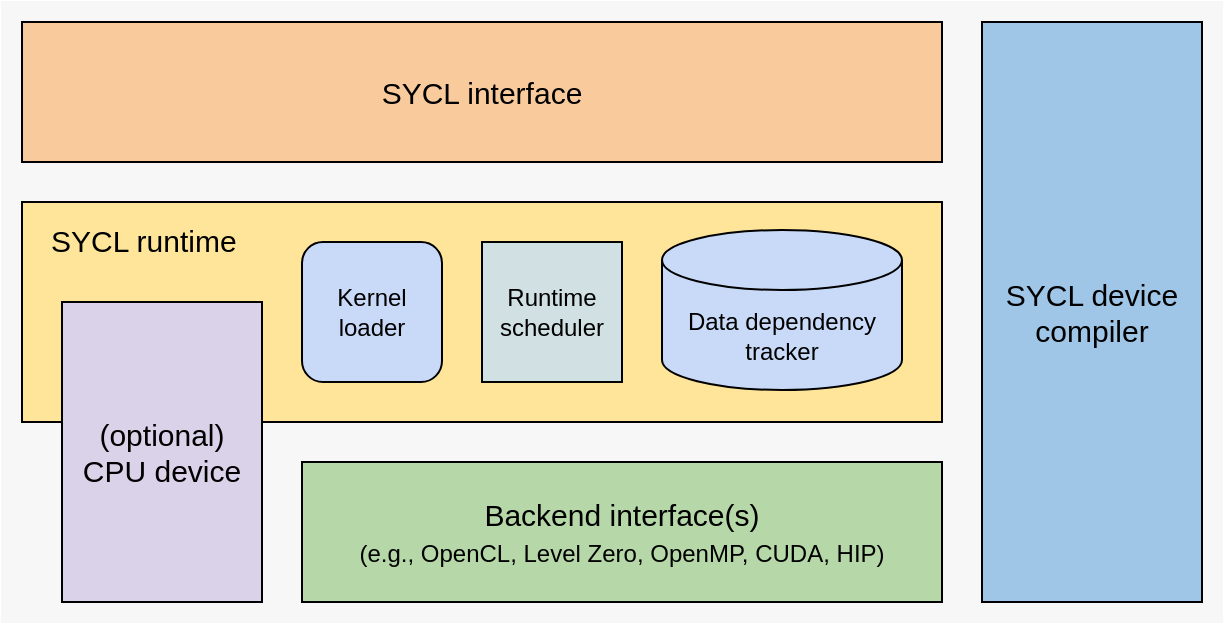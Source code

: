 <mxfile version="21.3.7" type="device">
  <diagram name="Page-1" id="Tn-3iI9aUscg6fJpSIf9">
    <mxGraphModel dx="1434" dy="802" grid="1" gridSize="10" guides="1" tooltips="1" connect="1" arrows="1" fold="1" page="1" pageScale="1" pageWidth="827" pageHeight="1169" math="0" shadow="0">
      <root>
        <mxCell id="0" />
        <mxCell id="1" parent="0" />
        <mxCell id="UdFE2nHjyvkxrEpaFEkz-1" value="" style="rounded=0;whiteSpace=wrap;html=1;fillColor=#f7f7f7;strokeColor=#f7f7f7;" parent="1" vertex="1">
          <mxGeometry x="120" y="130" width="610" height="310" as="geometry" />
        </mxCell>
        <mxCell id="UdFE2nHjyvkxrEpaFEkz-2" value="SYCL device&lt;br style=&quot;font-size: 15px;&quot;&gt;compiler" style="rounded=0;whiteSpace=wrap;html=1;fontSize=15;fillColor=#9FC5E7;" parent="1" vertex="1">
          <mxGeometry x="610" y="140" width="110" height="290" as="geometry" />
        </mxCell>
        <mxCell id="UdFE2nHjyvkxrEpaFEkz-3" value="SYCL interface" style="rounded=0;whiteSpace=wrap;html=1;fontSize=15;fillColor=#f9cb9c;" parent="1" vertex="1">
          <mxGeometry x="130" y="140" width="460" height="70" as="geometry" />
        </mxCell>
        <mxCell id="UdFE2nHjyvkxrEpaFEkz-4" value="&lt;font style=&quot;font-size: 15px;&quot;&gt;&amp;nbsp; &amp;nbsp;SYCL runtime&lt;br&gt;&lt;br&gt;&lt;br&gt;&lt;br&gt;&lt;br&gt;&lt;/font&gt;" style="rounded=0;whiteSpace=wrap;html=1;align=left;fillColor=#FFE599;" parent="1" vertex="1">
          <mxGeometry x="130" y="230" width="460" height="110" as="geometry" />
        </mxCell>
        <mxCell id="UdFE2nHjyvkxrEpaFEkz-6" value="Backend interface(s)&lt;br style=&quot;font-size: 15px;&quot;&gt;&lt;font style=&quot;font-size: 12px;&quot;&gt;(e.g., OpenCL, Level Zero, OpenMP, CUDA, HIP)&lt;/font&gt;" style="rounded=0;whiteSpace=wrap;html=1;fontSize=15;fillColor=#b6d8a8;" parent="1" vertex="1">
          <mxGeometry x="270" y="360" width="320" height="70" as="geometry" />
        </mxCell>
        <mxCell id="UdFE2nHjyvkxrEpaFEkz-7" value="(optional)&lt;br style=&quot;font-size: 15px;&quot;&gt;CPU device" style="rounded=0;whiteSpace=wrap;html=1;fontSize=15;fillColor=#D9D2E9;" parent="1" vertex="1">
          <mxGeometry x="150" y="280" width="100" height="150" as="geometry" />
        </mxCell>
        <mxCell id="UdFE2nHjyvkxrEpaFEkz-14" value="Kernel loader" style="rounded=1;whiteSpace=wrap;html=1;fontSize=12;fillColor=#c9daf8;" parent="1" vertex="1">
          <mxGeometry x="270" y="250" width="70" height="70" as="geometry" />
        </mxCell>
        <mxCell id="UdFE2nHjyvkxrEpaFEkz-15" value="Runtime scheduler" style="rounded=0;whiteSpace=wrap;html=1;fontSize=12;fillColor=#d0e0e3;" parent="1" vertex="1">
          <mxGeometry x="360" y="250" width="70" height="70" as="geometry" />
        </mxCell>
        <mxCell id="UdFE2nHjyvkxrEpaFEkz-16" value="Data dependency tracker" style="shape=cylinder3;whiteSpace=wrap;html=1;boundedLbl=1;backgroundOutline=1;size=15;fontSize=12;fillColor=#c9daf8;" parent="1" vertex="1">
          <mxGeometry x="450" y="244" width="120" height="80" as="geometry" />
        </mxCell>
      </root>
    </mxGraphModel>
  </diagram>
</mxfile>
